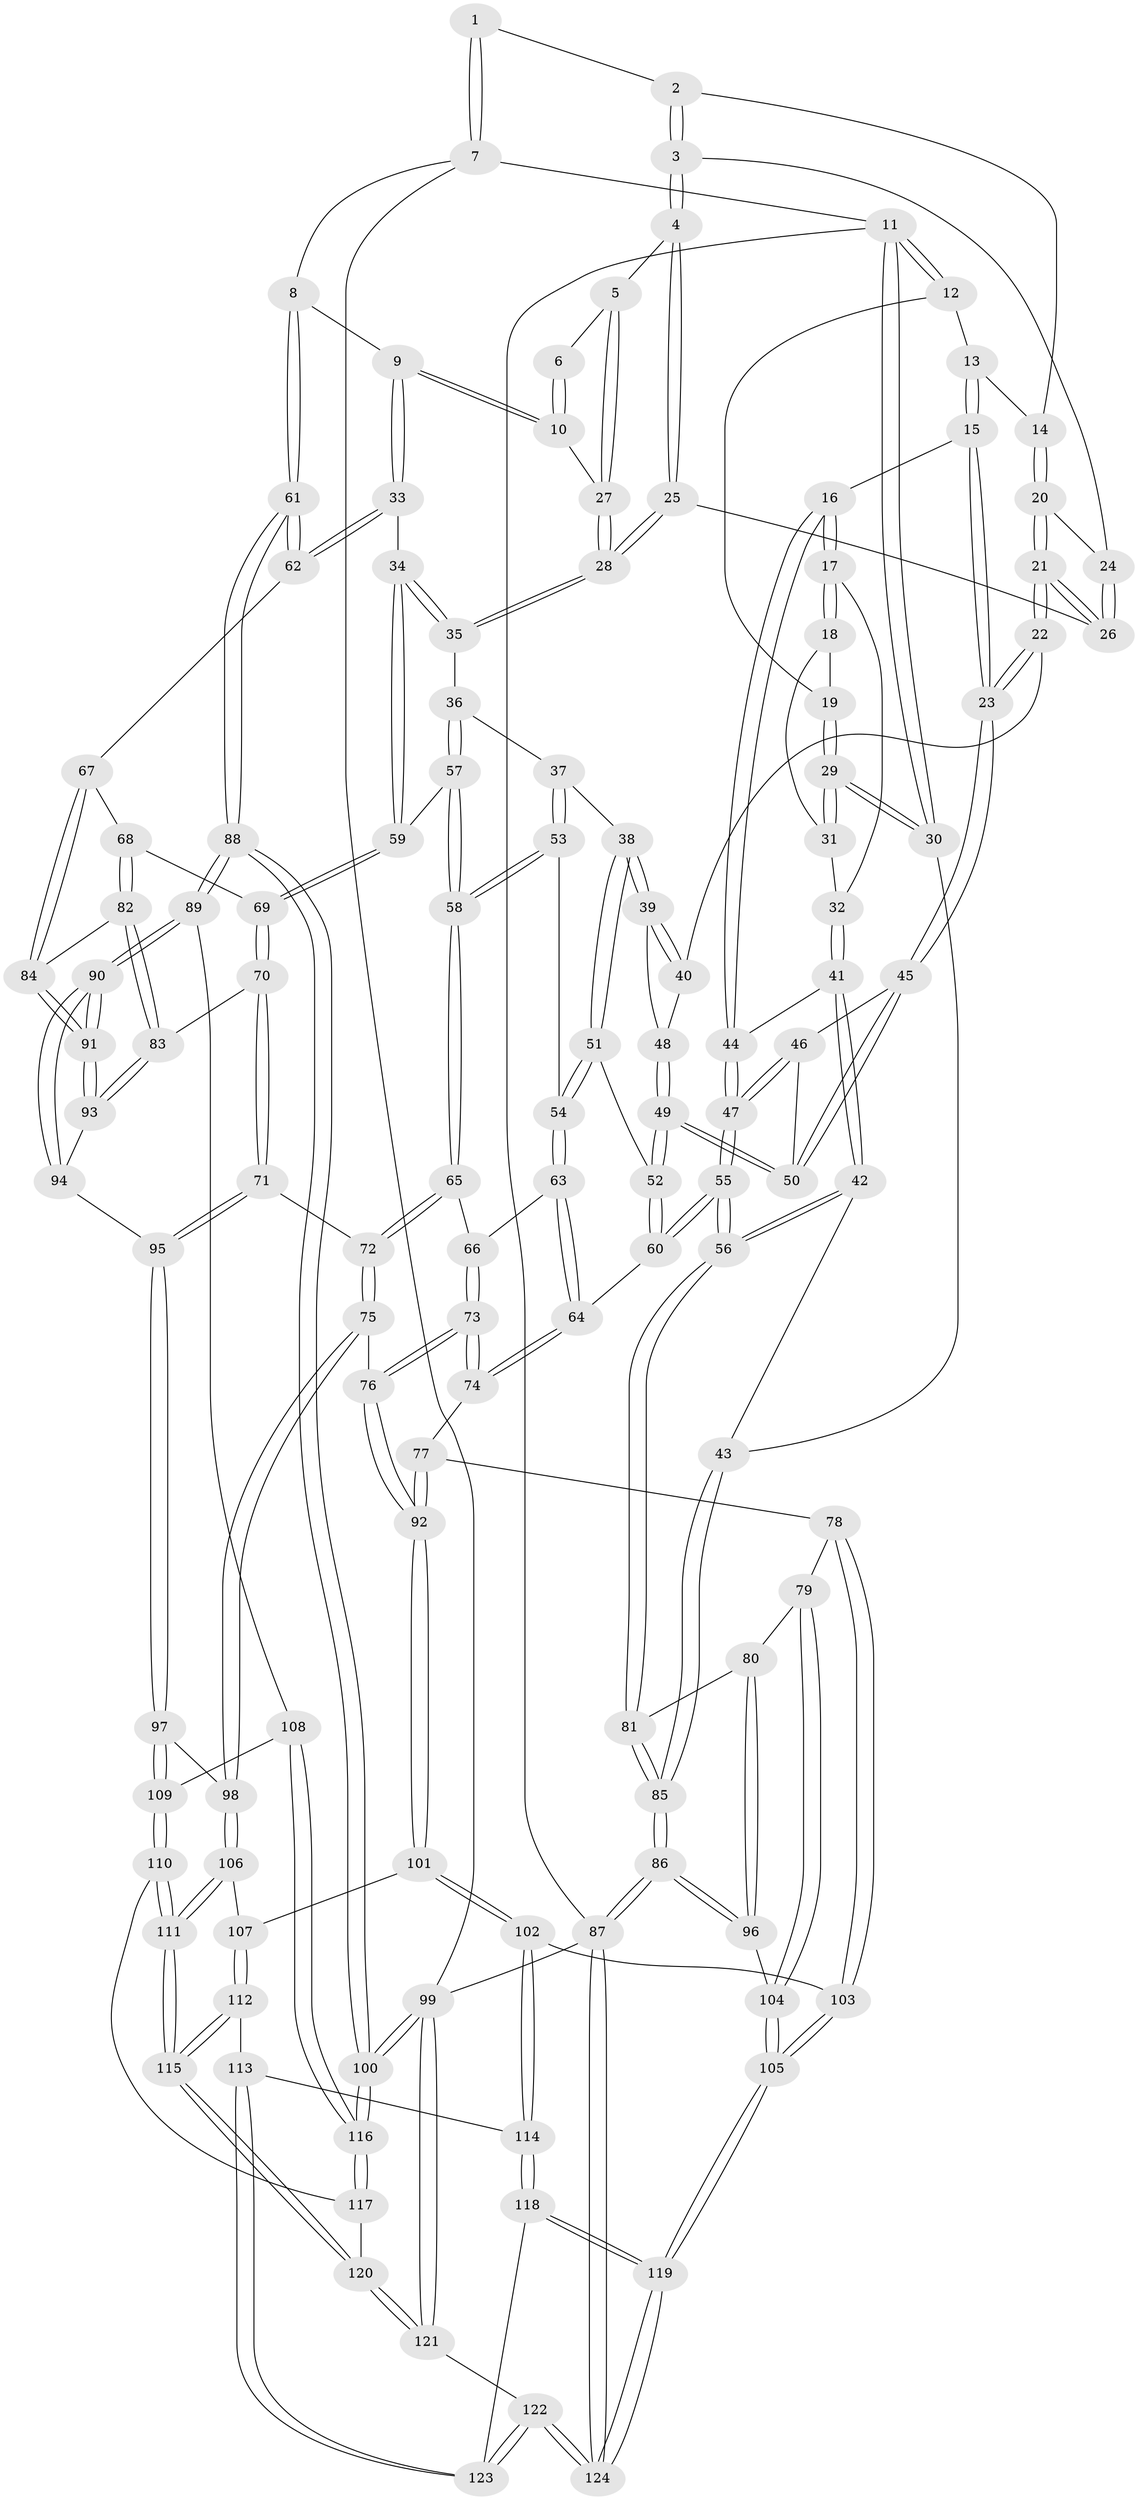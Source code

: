 // coarse degree distribution, {2: 0.10227272727272728, 3: 0.7386363636363636, 5: 0.03409090909090909, 4: 0.07954545454545454, 6: 0.045454545454545456}
// Generated by graph-tools (version 1.1) at 2025/54/03/04/25 22:54:30]
// undirected, 124 vertices, 307 edges
graph export_dot {
  node [color=gray90,style=filled];
  1 [pos="+0.8573043416329965+0"];
  2 [pos="+0.5930266039563812+0"];
  3 [pos="+0.6823651923596928+0.048098732954380906"];
  4 [pos="+0.7021883305186943+0.07110128768242621"];
  5 [pos="+0.7416349080885806+0.0869759263580099"];
  6 [pos="+0.8254004208305974+0"];
  7 [pos="+1+0"];
  8 [pos="+1+0"];
  9 [pos="+0.9097379450028638+0.1835208028121628"];
  10 [pos="+0.8417874813823512+0.17767418227771078"];
  11 [pos="+0+0"];
  12 [pos="+0.1353476410471468+0"];
  13 [pos="+0.4418622176519398+0"];
  14 [pos="+0.5339926522819394+0"];
  15 [pos="+0.33319666161015055+0.19323931940951244"];
  16 [pos="+0.2980684350857265+0.1951699426203035"];
  17 [pos="+0.2908985730458243+0.19290835488857255"];
  18 [pos="+0.22740280226040843+0.10677414786288923"];
  19 [pos="+0.22066158643326597+0.09485446903497317"];
  20 [pos="+0.5432986805842371+0.033586280999839055"];
  21 [pos="+0.5337584355262669+0.189512663050042"];
  22 [pos="+0.48487493068105625+0.2158635700948936"];
  23 [pos="+0.33704548599323064+0.1954495548559927"];
  24 [pos="+0.6376793742741602+0.09231011878195837"];
  25 [pos="+0.6267963364325592+0.2073446747251276"];
  26 [pos="+0.6075202024103876+0.20068143205193642"];
  27 [pos="+0.8197708656655742+0.18337701292142322"];
  28 [pos="+0.7203685685498095+0.26746682165345875"];
  29 [pos="+0+0.05870456770360936"];
  30 [pos="+0+0"];
  31 [pos="+0.021736497588805404+0.15164076725969394"];
  32 [pos="+0.1565809019067561+0.23290755486917628"];
  33 [pos="+0.9254512627543494+0.434391775810782"];
  34 [pos="+0.8709762465682448+0.42526954372134484"];
  35 [pos="+0.719879288385805+0.3220151926990392"];
  36 [pos="+0.6784407169439707+0.37170391872646047"];
  37 [pos="+0.6613710921903412+0.3771210136069506"];
  38 [pos="+0.5691729254512363+0.38318733901803875"];
  39 [pos="+0.5573809958664546+0.37100007434663784"];
  40 [pos="+0.49450406825294113+0.2649036056439955"];
  41 [pos="+0.09673833751346668+0.3541758706318764"];
  42 [pos="+0.009226849816662549+0.39786413935746723"];
  43 [pos="+0+0.3937381492039546"];
  44 [pos="+0.2274131588476412+0.3991191859962677"];
  45 [pos="+0.34466355068474086+0.2375830131250714"];
  46 [pos="+0.2991127039819331+0.4209669402487595"];
  47 [pos="+0.24740395191977613+0.43853443941954995"];
  48 [pos="+0.4433413414449817+0.3868939956600088"];
  49 [pos="+0.41202992191768917+0.4228652570784362"];
  50 [pos="+0.3906598696222258+0.40793040108669104"];
  51 [pos="+0.5376233102683846+0.4363521679805378"];
  52 [pos="+0.4241509175012544+0.44963253184280894"];
  53 [pos="+0.6011078061178924+0.497541950791413"];
  54 [pos="+0.5557459822636525+0.49114098417614094"];
  55 [pos="+0.2329046393493268+0.5317285086478708"];
  56 [pos="+0.20451181169459884+0.5812228840453506"];
  57 [pos="+0.7031889204967483+0.48807930962702256"];
  58 [pos="+0.6427355926121935+0.537707529286766"];
  59 [pos="+0.7547649580458949+0.5176391765214973"];
  60 [pos="+0.41866529134404845+0.49606037510689205"];
  61 [pos="+1+0.5073922819571066"];
  62 [pos="+1+0.48792030166074746"];
  63 [pos="+0.543813569404075+0.5100994714971373"];
  64 [pos="+0.44342042919970537+0.5504728634997395"];
  65 [pos="+0.6388987487393755+0.5630269587193573"];
  66 [pos="+0.5633222795628345+0.5609474182684029"];
  67 [pos="+0.9676608847640302+0.5182248833212654"];
  68 [pos="+0.8337786107761112+0.573942582371121"];
  69 [pos="+0.7692707499744474+0.5879103345328922"];
  70 [pos="+0.7458989404300327+0.6357509153845573"];
  71 [pos="+0.7049415749762229+0.6580754452735593"];
  72 [pos="+0.6675233413563593+0.6634972202611357"];
  73 [pos="+0.516455348983912+0.6338999086124841"];
  74 [pos="+0.44303401385988245+0.5892763391756309"];
  75 [pos="+0.6106044114715256+0.7125948052557779"];
  76 [pos="+0.5635756642913284+0.6963858205340939"];
  77 [pos="+0.40528654518443585+0.6179154813586814"];
  78 [pos="+0.24522933789174348+0.6539599258474503"];
  79 [pos="+0.24105470201581258+0.6521037209354886"];
  80 [pos="+0.21453248654902562+0.6119606927498611"];
  81 [pos="+0.2040739604259634+0.589777263925777"];
  82 [pos="+0.8596651974669387+0.6615979402647986"];
  83 [pos="+0.8405586436055552+0.6826860038236875"];
  84 [pos="+0.9076005997445867+0.6254243537579108"];
  85 [pos="+0+0.6509640904751586"];
  86 [pos="+0+0.697650041406914"];
  87 [pos="+0+1"];
  88 [pos="+1+0.9868742493858853"];
  89 [pos="+1+0.8211458675901389"];
  90 [pos="+0.9811105789181448+0.7917560445200224"];
  91 [pos="+0.9519682472404751+0.7640868869224589"];
  92 [pos="+0.43571589316880766+0.7625816851875725"];
  93 [pos="+0.8471451988583715+0.7009741749195733"];
  94 [pos="+0.7956220771622947+0.7785157222712213"];
  95 [pos="+0.7899373169734805+0.7824193669498035"];
  96 [pos="+0.005314571510685845+0.7645778366284022"];
  97 [pos="+0.7859753918501815+0.7928870660953514"];
  98 [pos="+0.6174954129664562+0.7575239902073237"];
  99 [pos="+1+1"];
  100 [pos="+1+1"];
  101 [pos="+0.4227000829691027+0.7793125788510857"];
  102 [pos="+0.3504490036201945+0.7970242044672375"];
  103 [pos="+0.35009256897378555+0.7969069466435498"];
  104 [pos="+0.13033932030131753+0.8336068889333639"];
  105 [pos="+0.16564294639154012+0.9445249470987296"];
  106 [pos="+0.6169659825883071+0.7724601772666491"];
  107 [pos="+0.46125050365142073+0.821321369151382"];
  108 [pos="+0.7857516331400798+0.8187954693846732"];
  109 [pos="+0.7851769280055569+0.818440128952758"];
  110 [pos="+0.775364062590854+0.8281220355550537"];
  111 [pos="+0.6238074917767252+0.8643292273735881"];
  112 [pos="+0.4910137466616005+0.8719845055713122"];
  113 [pos="+0.45785790772003643+0.8893631616716985"];
  114 [pos="+0.3795841246901136+0.8987705536279879"];
  115 [pos="+0.6050021502241247+0.9332278034758077"];
  116 [pos="+1+1"];
  117 [pos="+0.7673812768904656+0.9182281548514998"];
  118 [pos="+0.37769846065953444+0.9107572294707103"];
  119 [pos="+0.16193234796037462+0.9897525480413383"];
  120 [pos="+0.6068453008587551+0.9439248705671585"];
  121 [pos="+0.5740395199640185+1"];
  122 [pos="+0.4679630815948443+1"];
  123 [pos="+0.41808942920559095+1"];
  124 [pos="+0.07190237532330604+1"];
  1 -- 2;
  1 -- 7;
  1 -- 7;
  2 -- 3;
  2 -- 3;
  2 -- 14;
  3 -- 4;
  3 -- 4;
  3 -- 24;
  4 -- 5;
  4 -- 25;
  4 -- 25;
  5 -- 6;
  5 -- 27;
  5 -- 27;
  6 -- 10;
  6 -- 10;
  7 -- 8;
  7 -- 11;
  7 -- 99;
  8 -- 9;
  8 -- 61;
  8 -- 61;
  9 -- 10;
  9 -- 10;
  9 -- 33;
  9 -- 33;
  10 -- 27;
  11 -- 12;
  11 -- 12;
  11 -- 30;
  11 -- 30;
  11 -- 87;
  12 -- 13;
  12 -- 19;
  13 -- 14;
  13 -- 15;
  13 -- 15;
  14 -- 20;
  14 -- 20;
  15 -- 16;
  15 -- 23;
  15 -- 23;
  16 -- 17;
  16 -- 17;
  16 -- 44;
  16 -- 44;
  17 -- 18;
  17 -- 18;
  17 -- 32;
  18 -- 19;
  18 -- 31;
  19 -- 29;
  19 -- 29;
  20 -- 21;
  20 -- 21;
  20 -- 24;
  21 -- 22;
  21 -- 22;
  21 -- 26;
  21 -- 26;
  22 -- 23;
  22 -- 23;
  22 -- 40;
  23 -- 45;
  23 -- 45;
  24 -- 26;
  24 -- 26;
  25 -- 26;
  25 -- 28;
  25 -- 28;
  27 -- 28;
  27 -- 28;
  28 -- 35;
  28 -- 35;
  29 -- 30;
  29 -- 30;
  29 -- 31;
  29 -- 31;
  30 -- 43;
  31 -- 32;
  32 -- 41;
  32 -- 41;
  33 -- 34;
  33 -- 62;
  33 -- 62;
  34 -- 35;
  34 -- 35;
  34 -- 59;
  34 -- 59;
  35 -- 36;
  36 -- 37;
  36 -- 57;
  36 -- 57;
  37 -- 38;
  37 -- 53;
  37 -- 53;
  38 -- 39;
  38 -- 39;
  38 -- 51;
  38 -- 51;
  39 -- 40;
  39 -- 40;
  39 -- 48;
  40 -- 48;
  41 -- 42;
  41 -- 42;
  41 -- 44;
  42 -- 43;
  42 -- 56;
  42 -- 56;
  43 -- 85;
  43 -- 85;
  44 -- 47;
  44 -- 47;
  45 -- 46;
  45 -- 50;
  45 -- 50;
  46 -- 47;
  46 -- 47;
  46 -- 50;
  47 -- 55;
  47 -- 55;
  48 -- 49;
  48 -- 49;
  49 -- 50;
  49 -- 50;
  49 -- 52;
  49 -- 52;
  51 -- 52;
  51 -- 54;
  51 -- 54;
  52 -- 60;
  52 -- 60;
  53 -- 54;
  53 -- 58;
  53 -- 58;
  54 -- 63;
  54 -- 63;
  55 -- 56;
  55 -- 56;
  55 -- 60;
  55 -- 60;
  56 -- 81;
  56 -- 81;
  57 -- 58;
  57 -- 58;
  57 -- 59;
  58 -- 65;
  58 -- 65;
  59 -- 69;
  59 -- 69;
  60 -- 64;
  61 -- 62;
  61 -- 62;
  61 -- 88;
  61 -- 88;
  62 -- 67;
  63 -- 64;
  63 -- 64;
  63 -- 66;
  64 -- 74;
  64 -- 74;
  65 -- 66;
  65 -- 72;
  65 -- 72;
  66 -- 73;
  66 -- 73;
  67 -- 68;
  67 -- 84;
  67 -- 84;
  68 -- 69;
  68 -- 82;
  68 -- 82;
  69 -- 70;
  69 -- 70;
  70 -- 71;
  70 -- 71;
  70 -- 83;
  71 -- 72;
  71 -- 95;
  71 -- 95;
  72 -- 75;
  72 -- 75;
  73 -- 74;
  73 -- 74;
  73 -- 76;
  73 -- 76;
  74 -- 77;
  75 -- 76;
  75 -- 98;
  75 -- 98;
  76 -- 92;
  76 -- 92;
  77 -- 78;
  77 -- 92;
  77 -- 92;
  78 -- 79;
  78 -- 103;
  78 -- 103;
  79 -- 80;
  79 -- 104;
  79 -- 104;
  80 -- 81;
  80 -- 96;
  80 -- 96;
  81 -- 85;
  81 -- 85;
  82 -- 83;
  82 -- 83;
  82 -- 84;
  83 -- 93;
  83 -- 93;
  84 -- 91;
  84 -- 91;
  85 -- 86;
  85 -- 86;
  86 -- 87;
  86 -- 87;
  86 -- 96;
  86 -- 96;
  87 -- 124;
  87 -- 124;
  87 -- 99;
  88 -- 89;
  88 -- 89;
  88 -- 100;
  88 -- 100;
  89 -- 90;
  89 -- 90;
  89 -- 108;
  90 -- 91;
  90 -- 91;
  90 -- 94;
  90 -- 94;
  91 -- 93;
  91 -- 93;
  92 -- 101;
  92 -- 101;
  93 -- 94;
  94 -- 95;
  95 -- 97;
  95 -- 97;
  96 -- 104;
  97 -- 98;
  97 -- 109;
  97 -- 109;
  98 -- 106;
  98 -- 106;
  99 -- 100;
  99 -- 100;
  99 -- 121;
  99 -- 121;
  100 -- 116;
  100 -- 116;
  101 -- 102;
  101 -- 102;
  101 -- 107;
  102 -- 103;
  102 -- 114;
  102 -- 114;
  103 -- 105;
  103 -- 105;
  104 -- 105;
  104 -- 105;
  105 -- 119;
  105 -- 119;
  106 -- 107;
  106 -- 111;
  106 -- 111;
  107 -- 112;
  107 -- 112;
  108 -- 109;
  108 -- 116;
  108 -- 116;
  109 -- 110;
  109 -- 110;
  110 -- 111;
  110 -- 111;
  110 -- 117;
  111 -- 115;
  111 -- 115;
  112 -- 113;
  112 -- 115;
  112 -- 115;
  113 -- 114;
  113 -- 123;
  113 -- 123;
  114 -- 118;
  114 -- 118;
  115 -- 120;
  115 -- 120;
  116 -- 117;
  116 -- 117;
  117 -- 120;
  118 -- 119;
  118 -- 119;
  118 -- 123;
  119 -- 124;
  119 -- 124;
  120 -- 121;
  120 -- 121;
  121 -- 122;
  122 -- 123;
  122 -- 123;
  122 -- 124;
  122 -- 124;
}
